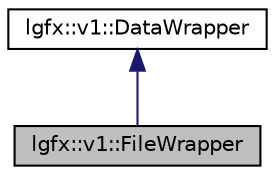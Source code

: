 digraph "lgfx::v1::FileWrapper"
{
 // LATEX_PDF_SIZE
  edge [fontname="Helvetica",fontsize="10",labelfontname="Helvetica",labelfontsize="10"];
  node [fontname="Helvetica",fontsize="10",shape=record];
  Node1 [label="lgfx::v1::FileWrapper",height=0.2,width=0.4,color="black", fillcolor="grey75", style="filled", fontcolor="black",tooltip=" "];
  Node2 -> Node1 [dir="back",color="midnightblue",fontsize="10",style="solid",fontname="Helvetica"];
  Node2 [label="lgfx::v1::DataWrapper",height=0.2,width=0.4,color="black", fillcolor="white", style="filled",URL="$d8/d54/structlgfx_1_1v1_1_1DataWrapper.html",tooltip=" "];
}
